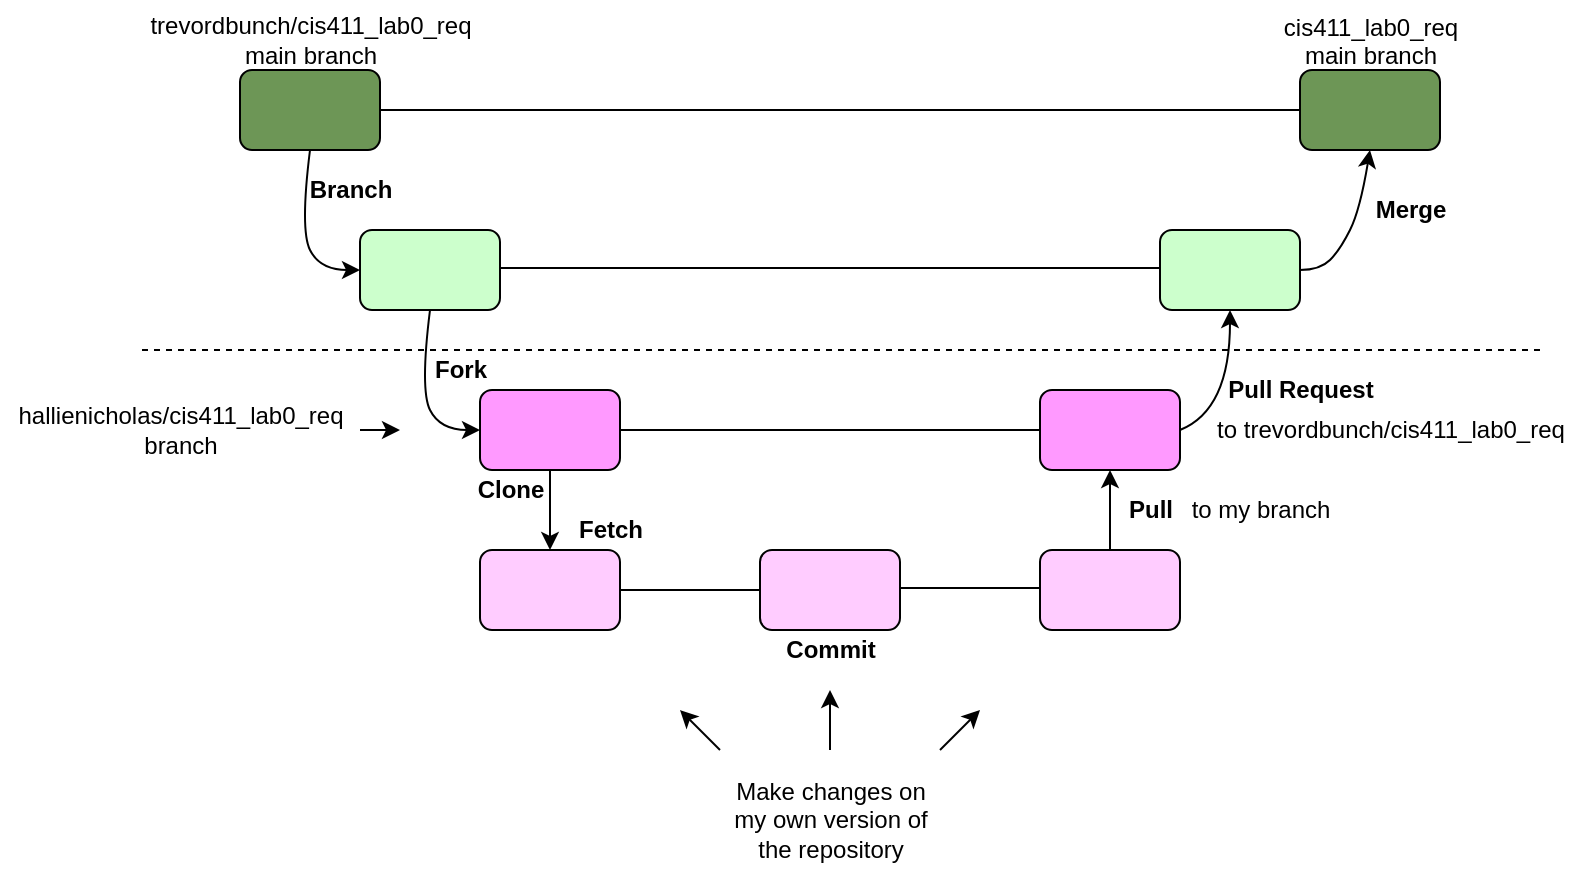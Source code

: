 <mxfile version="12.3.2" type="device" pages="1"><diagram id="N2tpnIELYJO5CsJ4YXWE" name="Page-1"><mxGraphModel dx="801" dy="574" grid="1" gridSize="10" guides="1" tooltips="1" connect="1" arrows="1" fold="1" page="1" pageScale="1" pageWidth="850" pageHeight="1100" math="0" shadow="0"><root><mxCell id="0"/><mxCell id="1" parent="0"/><mxCell id="VpnFnI2rVmux1sj9ayyi-1" value="" style="rounded=1;whiteSpace=wrap;html=1;fillColor=#6D9656;" vertex="1" parent="1"><mxGeometry x="160" y="90" width="70" height="40" as="geometry"/></mxCell><mxCell id="VpnFnI2rVmux1sj9ayyi-2" value="" style="rounded=1;whiteSpace=wrap;html=1;fillColor=#CCFFCC;" vertex="1" parent="1"><mxGeometry x="220" y="170" width="70" height="40" as="geometry"/></mxCell><mxCell id="VpnFnI2rVmux1sj9ayyi-3" style="edgeStyle=orthogonalEdgeStyle;rounded=0;orthogonalLoop=1;jettySize=auto;html=1;exitX=0.5;exitY=1;exitDx=0;exitDy=0;entryX=0.5;entryY=0;entryDx=0;entryDy=0;" edge="1" parent="1" source="VpnFnI2rVmux1sj9ayyi-4" target="VpnFnI2rVmux1sj9ayyi-5"><mxGeometry relative="1" as="geometry"/></mxCell><mxCell id="VpnFnI2rVmux1sj9ayyi-4" value="" style="rounded=1;whiteSpace=wrap;html=1;fillColor=#FF99FF;" vertex="1" parent="1"><mxGeometry x="280" y="250" width="70" height="40" as="geometry"/></mxCell><mxCell id="VpnFnI2rVmux1sj9ayyi-5" value="" style="rounded=1;whiteSpace=wrap;html=1;fillColor=#FFCCFF;" vertex="1" parent="1"><mxGeometry x="280" y="330" width="70" height="40" as="geometry"/></mxCell><mxCell id="VpnFnI2rVmux1sj9ayyi-6" value="" style="rounded=1;whiteSpace=wrap;html=1;fillColor=#FFCCFF;" vertex="1" parent="1"><mxGeometry x="420" y="330" width="70" height="40" as="geometry"/></mxCell><mxCell id="VpnFnI2rVmux1sj9ayyi-7" style="edgeStyle=orthogonalEdgeStyle;rounded=0;orthogonalLoop=1;jettySize=auto;html=1;exitX=0.5;exitY=0;exitDx=0;exitDy=0;entryX=0.5;entryY=1;entryDx=0;entryDy=0;" edge="1" parent="1" source="VpnFnI2rVmux1sj9ayyi-8" target="VpnFnI2rVmux1sj9ayyi-9"><mxGeometry relative="1" as="geometry"/></mxCell><mxCell id="VpnFnI2rVmux1sj9ayyi-8" value="" style="rounded=1;whiteSpace=wrap;html=1;fillColor=#FFCCFF;" vertex="1" parent="1"><mxGeometry x="560" y="330" width="70" height="40" as="geometry"/></mxCell><mxCell id="VpnFnI2rVmux1sj9ayyi-9" value="" style="rounded=1;whiteSpace=wrap;html=1;fillColor=#FF99FF;" vertex="1" parent="1"><mxGeometry x="560" y="250" width="70" height="40" as="geometry"/></mxCell><mxCell id="VpnFnI2rVmux1sj9ayyi-10" value="" style="rounded=1;whiteSpace=wrap;html=1;fillColor=#CCFFCC;" vertex="1" parent="1"><mxGeometry x="620" y="170" width="70" height="40" as="geometry"/></mxCell><mxCell id="VpnFnI2rVmux1sj9ayyi-11" value="" style="rounded=1;whiteSpace=wrap;html=1;fillColor=#6D9656;" vertex="1" parent="1"><mxGeometry x="690" y="90" width="70" height="40" as="geometry"/></mxCell><mxCell id="VpnFnI2rVmux1sj9ayyi-12" value="" style="curved=1;endArrow=classic;html=1;exitX=0.5;exitY=1;exitDx=0;exitDy=0;entryX=0;entryY=0.5;entryDx=0;entryDy=0;" edge="1" parent="1" source="VpnFnI2rVmux1sj9ayyi-1" target="VpnFnI2rVmux1sj9ayyi-2"><mxGeometry width="50" height="50" relative="1" as="geometry"><mxPoint x="150" y="210" as="sourcePoint"/><mxPoint x="180" y="220" as="targetPoint"/><Array as="points"><mxPoint x="190" y="170"/><mxPoint x="200" y="190"/></Array></mxGeometry></mxCell><mxCell id="VpnFnI2rVmux1sj9ayyi-13" value="" style="curved=1;endArrow=classic;html=1;exitX=1;exitY=0.5;exitDx=0;exitDy=0;entryX=0.5;entryY=1;entryDx=0;entryDy=0;" edge="1" parent="1" source="VpnFnI2rVmux1sj9ayyi-10" target="VpnFnI2rVmux1sj9ayyi-11"><mxGeometry width="50" height="50" relative="1" as="geometry"><mxPoint x="205" y="140" as="sourcePoint"/><mxPoint x="230" y="200" as="targetPoint"/><Array as="points"><mxPoint x="700" y="190"/><mxPoint x="710" y="180"/><mxPoint x="720" y="160"/></Array></mxGeometry></mxCell><mxCell id="VpnFnI2rVmux1sj9ayyi-14" value="" style="curved=1;endArrow=classic;html=1;exitX=1;exitY=0.5;exitDx=0;exitDy=0;entryX=0.5;entryY=1;entryDx=0;entryDy=0;" edge="1" parent="1" source="VpnFnI2rVmux1sj9ayyi-9" target="VpnFnI2rVmux1sj9ayyi-10"><mxGeometry width="50" height="50" relative="1" as="geometry"><mxPoint x="640" y="270" as="sourcePoint"/><mxPoint x="675" y="210" as="targetPoint"/><Array as="points"><mxPoint x="655" y="260"/></Array></mxGeometry></mxCell><mxCell id="VpnFnI2rVmux1sj9ayyi-15" value="&lt;b&gt;Merge&lt;/b&gt;" style="text;html=1;align=center;verticalAlign=middle;resizable=0;points=[];;autosize=1;" vertex="1" parent="1"><mxGeometry x="720" y="150" width="50" height="20" as="geometry"/></mxCell><mxCell id="VpnFnI2rVmux1sj9ayyi-16" value="&lt;b&gt;Pull Request&lt;/b&gt;" style="text;html=1;align=center;verticalAlign=middle;resizable=0;points=[];;autosize=1;" vertex="1" parent="1"><mxGeometry x="645" y="240" width="90" height="20" as="geometry"/></mxCell><mxCell id="VpnFnI2rVmux1sj9ayyi-17" value="&lt;b&gt;Pull&lt;/b&gt;" style="text;html=1;align=center;verticalAlign=middle;resizable=0;points=[];;autosize=1;" vertex="1" parent="1"><mxGeometry x="595" y="300" width="40" height="20" as="geometry"/></mxCell><mxCell id="VpnFnI2rVmux1sj9ayyi-18" value="" style="endArrow=none;html=1;entryX=0;entryY=0.5;entryDx=0;entryDy=0;exitX=1;exitY=0.5;exitDx=0;exitDy=0;" edge="1" parent="1" source="VpnFnI2rVmux1sj9ayyi-5" target="VpnFnI2rVmux1sj9ayyi-6"><mxGeometry width="50" height="50" relative="1" as="geometry"><mxPoint x="380" y="460" as="sourcePoint"/><mxPoint x="430" y="410" as="targetPoint"/></mxGeometry></mxCell><mxCell id="VpnFnI2rVmux1sj9ayyi-19" value="" style="endArrow=none;html=1;entryX=0;entryY=0.5;entryDx=0;entryDy=0;exitX=1;exitY=0.5;exitDx=0;exitDy=0;" edge="1" parent="1"><mxGeometry width="50" height="50" relative="1" as="geometry"><mxPoint x="490" y="349" as="sourcePoint"/><mxPoint x="560" y="349" as="targetPoint"/></mxGeometry></mxCell><mxCell id="VpnFnI2rVmux1sj9ayyi-20" value="&lt;b&gt;Commit&lt;/b&gt;" style="text;html=1;align=center;verticalAlign=middle;resizable=0;points=[];;autosize=1;" vertex="1" parent="1"><mxGeometry x="425" y="370" width="60" height="20" as="geometry"/></mxCell><mxCell id="VpnFnI2rVmux1sj9ayyi-21" value="" style="curved=1;endArrow=classic;html=1;exitX=0.5;exitY=1;exitDx=0;exitDy=0;entryX=0;entryY=0.5;entryDx=0;entryDy=0;" edge="1" parent="1" source="VpnFnI2rVmux1sj9ayyi-2" target="VpnFnI2rVmux1sj9ayyi-4"><mxGeometry width="50" height="50" relative="1" as="geometry"><mxPoint x="250" y="240" as="sourcePoint"/><mxPoint x="275" y="300" as="targetPoint"/><Array as="points"><mxPoint x="250" y="250"/><mxPoint x="260" y="270"/></Array></mxGeometry></mxCell><mxCell id="VpnFnI2rVmux1sj9ayyi-22" value="&lt;b&gt;Branch&lt;/b&gt;" style="text;html=1;align=center;verticalAlign=middle;resizable=0;points=[];;autosize=1;" vertex="1" parent="1"><mxGeometry x="185" y="140" width="60" height="20" as="geometry"/></mxCell><mxCell id="VpnFnI2rVmux1sj9ayyi-23" value="&lt;b&gt;Fork&lt;/b&gt;" style="text;html=1;align=center;verticalAlign=middle;resizable=0;points=[];;autosize=1;" vertex="1" parent="1"><mxGeometry x="250" y="230" width="40" height="20" as="geometry"/></mxCell><mxCell id="VpnFnI2rVmux1sj9ayyi-24" value="&lt;b&gt;Clone&lt;/b&gt;" style="text;html=1;align=center;verticalAlign=middle;resizable=0;points=[];;autosize=1;" vertex="1" parent="1"><mxGeometry x="270" y="290" width="50" height="20" as="geometry"/></mxCell><mxCell id="VpnFnI2rVmux1sj9ayyi-25" value="Fetch" style="text;html=1;align=center;verticalAlign=middle;resizable=0;points=[];;autosize=1;fontStyle=1" vertex="1" parent="1"><mxGeometry x="320" y="310" width="50" height="20" as="geometry"/></mxCell><mxCell id="VpnFnI2rVmux1sj9ayyi-26" value="" style="endArrow=none;html=1;entryX=1;entryY=0.5;entryDx=0;entryDy=0;exitX=0;exitY=0.5;exitDx=0;exitDy=0;" edge="1" parent="1" source="VpnFnI2rVmux1sj9ayyi-11" target="VpnFnI2rVmux1sj9ayyi-1"><mxGeometry width="50" height="50" relative="1" as="geometry"><mxPoint x="160" y="460" as="sourcePoint"/><mxPoint x="210" y="410" as="targetPoint"/></mxGeometry></mxCell><mxCell id="VpnFnI2rVmux1sj9ayyi-27" value="" style="endArrow=none;html=1;exitX=0;exitY=0.5;exitDx=0;exitDy=0;" edge="1" parent="1"><mxGeometry width="50" height="50" relative="1" as="geometry"><mxPoint x="620" y="189" as="sourcePoint"/><mxPoint x="290" y="189" as="targetPoint"/></mxGeometry></mxCell><mxCell id="VpnFnI2rVmux1sj9ayyi-28" value="" style="endArrow=none;html=1;exitX=1;exitY=0.5;exitDx=0;exitDy=0;entryX=0;entryY=0.5;entryDx=0;entryDy=0;" edge="1" parent="1" source="VpnFnI2rVmux1sj9ayyi-4" target="VpnFnI2rVmux1sj9ayyi-9"><mxGeometry width="50" height="50" relative="1" as="geometry"><mxPoint x="440" y="290" as="sourcePoint"/><mxPoint x="490" y="240" as="targetPoint"/></mxGeometry></mxCell><mxCell id="VpnFnI2rVmux1sj9ayyi-29" value="" style="endArrow=none;dashed=1;html=1;" edge="1" parent="1"><mxGeometry width="50" height="50" relative="1" as="geometry"><mxPoint x="810" y="230" as="sourcePoint"/><mxPoint x="110" y="230" as="targetPoint"/></mxGeometry></mxCell><mxCell id="VpnFnI2rVmux1sj9ayyi-34" value="trevordbunch/cis411_lab0_req&lt;br&gt;main branch" style="text;html=1;align=center;verticalAlign=middle;resizable=0;points=[];;autosize=1;" vertex="1" parent="1"><mxGeometry x="105" y="60" width="180" height="30" as="geometry"/></mxCell><mxCell id="VpnFnI2rVmux1sj9ayyi-36" value="cis411_lab0_req&lt;br&gt;main branch" style="text;html=1;align=center;" vertex="1" parent="1"><mxGeometry x="675" y="55" width="100" height="40" as="geometry"/></mxCell><mxCell id="VpnFnI2rVmux1sj9ayyi-40" style="edgeStyle=orthogonalEdgeStyle;rounded=0;orthogonalLoop=1;jettySize=auto;html=1;" edge="1" parent="1" source="VpnFnI2rVmux1sj9ayyi-39"><mxGeometry relative="1" as="geometry"><mxPoint x="240" y="270" as="targetPoint"/></mxGeometry></mxCell><mxCell id="VpnFnI2rVmux1sj9ayyi-39" value="hallienicholas/cis411_lab0_req&lt;br&gt;branch" style="text;html=1;align=center;verticalAlign=middle;resizable=0;points=[];;autosize=1;" vertex="1" parent="1"><mxGeometry x="40" y="255" width="180" height="30" as="geometry"/></mxCell><mxCell id="VpnFnI2rVmux1sj9ayyi-41" value="Make changes on&lt;br&gt;my own version of&lt;br&gt;the repository" style="text;html=1;align=center;verticalAlign=middle;resizable=0;points=[];;autosize=1;" vertex="1" parent="1"><mxGeometry x="400" y="440" width="110" height="50" as="geometry"/></mxCell><mxCell id="VpnFnI2rVmux1sj9ayyi-44" value="" style="endArrow=classic;html=1;" edge="1" parent="1"><mxGeometry width="50" height="50" relative="1" as="geometry"><mxPoint x="400" y="430" as="sourcePoint"/><mxPoint x="380" y="410" as="targetPoint"/></mxGeometry></mxCell><mxCell id="VpnFnI2rVmux1sj9ayyi-46" value="" style="endArrow=classic;html=1;" edge="1" parent="1"><mxGeometry width="50" height="50" relative="1" as="geometry"><mxPoint x="455" y="430" as="sourcePoint"/><mxPoint x="455" y="400" as="targetPoint"/></mxGeometry></mxCell><mxCell id="VpnFnI2rVmux1sj9ayyi-47" value="" style="endArrow=classic;html=1;" edge="1" parent="1"><mxGeometry width="50" height="50" relative="1" as="geometry"><mxPoint x="510" y="430" as="sourcePoint"/><mxPoint x="530" y="410" as="targetPoint"/></mxGeometry></mxCell><mxCell id="VpnFnI2rVmux1sj9ayyi-48" value="to my branch" style="text;html=1;align=center;verticalAlign=middle;resizable=0;points=[];;autosize=1;" vertex="1" parent="1"><mxGeometry x="630" y="300" width="80" height="20" as="geometry"/></mxCell><mxCell id="VpnFnI2rVmux1sj9ayyi-49" value="to trevordbunch/cis411_lab0_req" style="text;html=1;align=center;verticalAlign=middle;resizable=0;points=[];;autosize=1;" vertex="1" parent="1"><mxGeometry x="640" y="260" width="190" height="20" as="geometry"/></mxCell></root></mxGraphModel></diagram></mxfile>